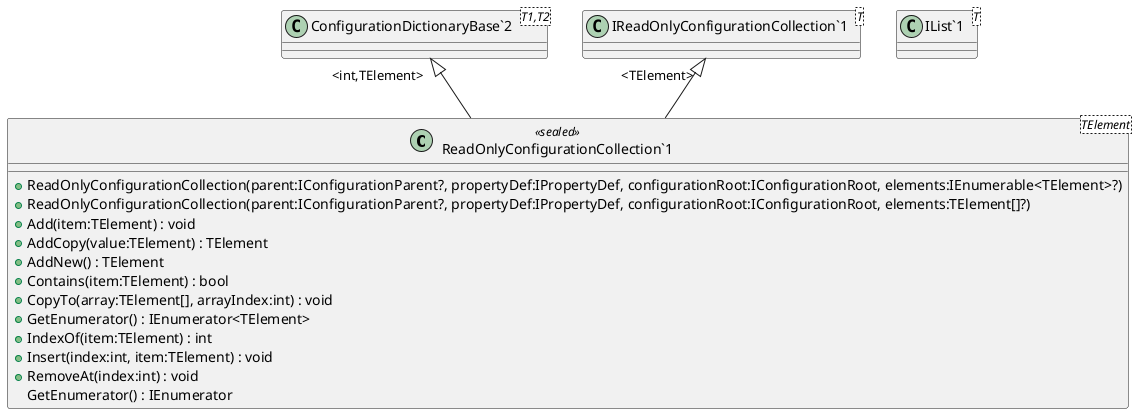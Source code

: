 @startuml
class "ReadOnlyConfigurationCollection`1"<TElement> <<sealed>> {
    + ReadOnlyConfigurationCollection(parent:IConfigurationParent?, propertyDef:IPropertyDef, configurationRoot:IConfigurationRoot, elements:IEnumerable<TElement>?)
    + ReadOnlyConfigurationCollection(parent:IConfigurationParent?, propertyDef:IPropertyDef, configurationRoot:IConfigurationRoot, elements:TElement[]?)
    + Add(item:TElement) : void
    + AddCopy(value:TElement) : TElement
    + AddNew() : TElement
    + Contains(item:TElement) : bool
    + CopyTo(array:TElement[], arrayIndex:int) : void
    + GetEnumerator() : IEnumerator<TElement>
    + IndexOf(item:TElement) : int
    + Insert(index:int, item:TElement) : void
    + RemoveAt(index:int) : void
    GetEnumerator() : IEnumerator
}
class "ConfigurationDictionaryBase`2"<T1,T2> {
}
class "IReadOnlyConfigurationCollection`1"<T> {
}
class "IList`1"<T> {
}
"ConfigurationDictionaryBase`2" "<int,TElement>" <|-- "ReadOnlyConfigurationCollection`1"
"IReadOnlyConfigurationCollection`1" "<TElement>" <|-- "ReadOnlyConfigurationCollection`1"
@enduml
